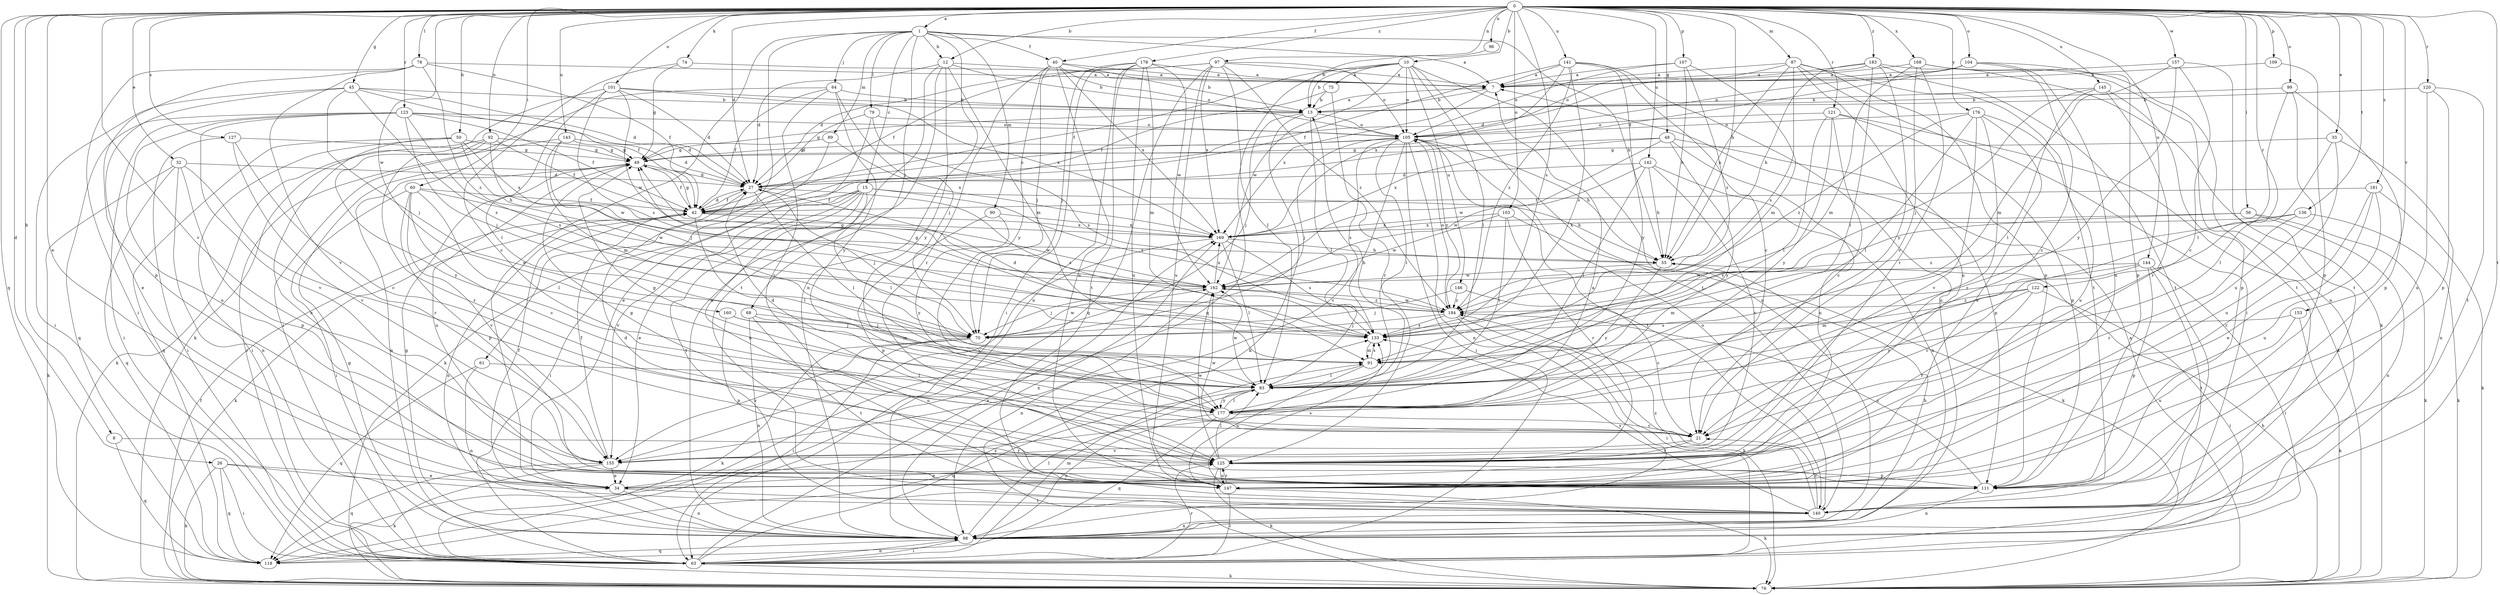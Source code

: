 strict digraph  {
0;
1;
7;
8;
10;
12;
13;
15;
21;
26;
27;
32;
33;
34;
40;
42;
45;
48;
49;
50;
55;
56;
60;
61;
63;
64;
68;
70;
74;
75;
76;
78;
79;
83;
87;
89;
90;
91;
92;
96;
97;
98;
99;
101;
103;
104;
105;
107;
109;
111;
118;
120;
121;
122;
123;
125;
127;
133;
136;
140;
141;
142;
143;
144;
145;
146;
147;
153;
155;
157;
160;
162;
168;
169;
176;
177;
178;
181;
183;
184;
0 -> 1  [label=a];
0 -> 8  [label=b];
0 -> 10  [label=b];
0 -> 12  [label=b];
0 -> 26  [label=d];
0 -> 27  [label=d];
0 -> 32  [label=e];
0 -> 33  [label=e];
0 -> 34  [label=e];
0 -> 40  [label=f];
0 -> 45  [label=g];
0 -> 48  [label=g];
0 -> 50  [label=h];
0 -> 55  [label=h];
0 -> 56  [label=i];
0 -> 60  [label=i];
0 -> 74  [label=k];
0 -> 78  [label=l];
0 -> 87  [label=m];
0 -> 92  [label=n];
0 -> 96  [label=n];
0 -> 97  [label=n];
0 -> 99  [label=o];
0 -> 101  [label=o];
0 -> 103  [label=o];
0 -> 104  [label=o];
0 -> 107  [label=p];
0 -> 109  [label=p];
0 -> 118  [label=q];
0 -> 120  [label=r];
0 -> 121  [label=r];
0 -> 122  [label=r];
0 -> 123  [label=r];
0 -> 127  [label=s];
0 -> 133  [label=s];
0 -> 136  [label=t];
0 -> 140  [label=t];
0 -> 141  [label=u];
0 -> 142  [label=u];
0 -> 143  [label=u];
0 -> 144  [label=u];
0 -> 145  [label=u];
0 -> 153  [label=v];
0 -> 155  [label=v];
0 -> 157  [label=w];
0 -> 160  [label=w];
0 -> 168  [label=x];
0 -> 176  [label=y];
0 -> 178  [label=z];
0 -> 181  [label=z];
0 -> 183  [label=z];
1 -> 7  [label=a];
1 -> 12  [label=b];
1 -> 15  [label=c];
1 -> 34  [label=e];
1 -> 40  [label=f];
1 -> 55  [label=h];
1 -> 61  [label=i];
1 -> 64  [label=j];
1 -> 68  [label=j];
1 -> 79  [label=l];
1 -> 89  [label=m];
1 -> 90  [label=m];
1 -> 98  [label=n];
7 -> 13  [label=b];
7 -> 169  [label=x];
8 -> 118  [label=q];
8 -> 125  [label=r];
10 -> 13  [label=b];
10 -> 42  [label=f];
10 -> 75  [label=k];
10 -> 83  [label=l];
10 -> 98  [label=n];
10 -> 105  [label=o];
10 -> 118  [label=q];
10 -> 140  [label=t];
10 -> 146  [label=u];
10 -> 162  [label=w];
12 -> 7  [label=a];
12 -> 13  [label=b];
12 -> 27  [label=d];
12 -> 91  [label=m];
12 -> 98  [label=n];
12 -> 140  [label=t];
12 -> 177  [label=y];
13 -> 7  [label=a];
13 -> 49  [label=g];
13 -> 70  [label=j];
13 -> 76  [label=k];
13 -> 83  [label=l];
13 -> 105  [label=o];
15 -> 34  [label=e];
15 -> 42  [label=f];
15 -> 55  [label=h];
15 -> 63  [label=i];
15 -> 83  [label=l];
15 -> 140  [label=t];
15 -> 147  [label=u];
15 -> 155  [label=v];
15 -> 184  [label=z];
21 -> 125  [label=r];
21 -> 155  [label=v];
21 -> 162  [label=w];
26 -> 34  [label=e];
26 -> 63  [label=i];
26 -> 76  [label=k];
26 -> 118  [label=q];
26 -> 140  [label=t];
27 -> 42  [label=f];
27 -> 70  [label=j];
27 -> 83  [label=l];
27 -> 105  [label=o];
27 -> 133  [label=s];
32 -> 27  [label=d];
32 -> 76  [label=k];
32 -> 98  [label=n];
32 -> 111  [label=p];
32 -> 118  [label=q];
32 -> 125  [label=r];
33 -> 49  [label=g];
33 -> 83  [label=l];
33 -> 98  [label=n];
33 -> 147  [label=u];
34 -> 7  [label=a];
34 -> 42  [label=f];
34 -> 98  [label=n];
34 -> 140  [label=t];
40 -> 7  [label=a];
40 -> 13  [label=b];
40 -> 70  [label=j];
40 -> 105  [label=o];
40 -> 125  [label=r];
40 -> 147  [label=u];
40 -> 169  [label=x];
40 -> 177  [label=y];
42 -> 27  [label=d];
42 -> 49  [label=g];
42 -> 76  [label=k];
42 -> 83  [label=l];
42 -> 98  [label=n];
42 -> 162  [label=w];
42 -> 169  [label=x];
45 -> 13  [label=b];
45 -> 27  [label=d];
45 -> 34  [label=e];
45 -> 42  [label=f];
45 -> 63  [label=i];
45 -> 70  [label=j];
45 -> 133  [label=s];
48 -> 49  [label=g];
48 -> 111  [label=p];
48 -> 147  [label=u];
48 -> 162  [label=w];
48 -> 169  [label=x];
48 -> 177  [label=y];
49 -> 27  [label=d];
49 -> 42  [label=f];
49 -> 98  [label=n];
49 -> 147  [label=u];
50 -> 49  [label=g];
50 -> 55  [label=h];
50 -> 63  [label=i];
50 -> 118  [label=q];
50 -> 147  [label=u];
50 -> 169  [label=x];
55 -> 162  [label=w];
55 -> 177  [label=y];
56 -> 76  [label=k];
56 -> 98  [label=n];
56 -> 133  [label=s];
56 -> 169  [label=x];
60 -> 21  [label=c];
60 -> 42  [label=f];
60 -> 63  [label=i];
60 -> 83  [label=l];
60 -> 111  [label=p];
60 -> 155  [label=v];
60 -> 162  [label=w];
61 -> 83  [label=l];
61 -> 98  [label=n];
61 -> 118  [label=q];
63 -> 49  [label=g];
63 -> 76  [label=k];
63 -> 91  [label=m];
63 -> 98  [label=n];
63 -> 125  [label=r];
63 -> 133  [label=s];
63 -> 169  [label=x];
64 -> 13  [label=b];
64 -> 42  [label=f];
64 -> 63  [label=i];
64 -> 70  [label=j];
64 -> 125  [label=r];
64 -> 177  [label=y];
68 -> 70  [label=j];
68 -> 98  [label=n];
68 -> 140  [label=t];
68 -> 147  [label=u];
70 -> 63  [label=i];
70 -> 76  [label=k];
70 -> 155  [label=v];
70 -> 162  [label=w];
74 -> 7  [label=a];
74 -> 21  [label=c];
74 -> 49  [label=g];
75 -> 13  [label=b];
75 -> 42  [label=f];
75 -> 125  [label=r];
76 -> 7  [label=a];
76 -> 42  [label=f];
76 -> 55  [label=h];
78 -> 7  [label=a];
78 -> 42  [label=f];
78 -> 63  [label=i];
78 -> 111  [label=p];
78 -> 155  [label=v];
78 -> 184  [label=z];
79 -> 27  [label=d];
79 -> 34  [label=e];
79 -> 105  [label=o];
79 -> 133  [label=s];
83 -> 118  [label=q];
83 -> 162  [label=w];
83 -> 177  [label=y];
87 -> 7  [label=a];
87 -> 55  [label=h];
87 -> 63  [label=i];
87 -> 105  [label=o];
87 -> 111  [label=p];
87 -> 133  [label=s];
87 -> 140  [label=t];
87 -> 147  [label=u];
89 -> 49  [label=g];
89 -> 76  [label=k];
89 -> 169  [label=x];
90 -> 111  [label=p];
90 -> 169  [label=x];
90 -> 177  [label=y];
91 -> 83  [label=l];
91 -> 133  [label=s];
91 -> 147  [label=u];
92 -> 42  [label=f];
92 -> 49  [label=g];
92 -> 76  [label=k];
92 -> 125  [label=r];
92 -> 162  [label=w];
92 -> 177  [label=y];
96 -> 13  [label=b];
97 -> 7  [label=a];
97 -> 27  [label=d];
97 -> 42  [label=f];
97 -> 83  [label=l];
97 -> 105  [label=o];
97 -> 118  [label=q];
97 -> 147  [label=u];
97 -> 169  [label=x];
97 -> 184  [label=z];
98 -> 49  [label=g];
98 -> 55  [label=h];
98 -> 63  [label=i];
98 -> 83  [label=l];
98 -> 118  [label=q];
98 -> 169  [label=x];
99 -> 13  [label=b];
99 -> 83  [label=l];
99 -> 111  [label=p];
99 -> 147  [label=u];
101 -> 13  [label=b];
101 -> 27  [label=d];
101 -> 76  [label=k];
101 -> 83  [label=l];
101 -> 133  [label=s];
101 -> 162  [label=w];
101 -> 169  [label=x];
103 -> 76  [label=k];
103 -> 83  [label=l];
103 -> 125  [label=r];
103 -> 162  [label=w];
103 -> 169  [label=x];
104 -> 7  [label=a];
104 -> 21  [label=c];
104 -> 27  [label=d];
104 -> 105  [label=o];
104 -> 111  [label=p];
104 -> 147  [label=u];
105 -> 49  [label=g];
105 -> 55  [label=h];
105 -> 63  [label=i];
105 -> 70  [label=j];
105 -> 83  [label=l];
105 -> 98  [label=n];
105 -> 133  [label=s];
105 -> 140  [label=t];
105 -> 155  [label=v];
105 -> 184  [label=z];
107 -> 7  [label=a];
107 -> 55  [label=h];
107 -> 91  [label=m];
107 -> 105  [label=o];
107 -> 184  [label=z];
109 -> 7  [label=a];
109 -> 111  [label=p];
111 -> 27  [label=d];
111 -> 98  [label=n];
111 -> 184  [label=z];
120 -> 13  [label=b];
120 -> 111  [label=p];
120 -> 140  [label=t];
120 -> 147  [label=u];
121 -> 21  [label=c];
121 -> 76  [label=k];
121 -> 83  [label=l];
121 -> 105  [label=o];
121 -> 111  [label=p];
121 -> 177  [label=y];
122 -> 63  [label=i];
122 -> 91  [label=m];
122 -> 125  [label=r];
122 -> 177  [label=y];
122 -> 184  [label=z];
123 -> 27  [label=d];
123 -> 42  [label=f];
123 -> 63  [label=i];
123 -> 70  [label=j];
123 -> 105  [label=o];
123 -> 118  [label=q];
123 -> 133  [label=s];
123 -> 147  [label=u];
123 -> 155  [label=v];
125 -> 34  [label=e];
125 -> 49  [label=g];
125 -> 76  [label=k];
125 -> 83  [label=l];
125 -> 111  [label=p];
125 -> 147  [label=u];
125 -> 162  [label=w];
127 -> 21  [label=c];
127 -> 49  [label=g];
127 -> 63  [label=i];
127 -> 155  [label=v];
133 -> 27  [label=d];
133 -> 91  [label=m];
136 -> 76  [label=k];
136 -> 125  [label=r];
136 -> 169  [label=x];
136 -> 184  [label=z];
140 -> 21  [label=c];
140 -> 98  [label=n];
140 -> 105  [label=o];
140 -> 133  [label=s];
140 -> 184  [label=z];
141 -> 7  [label=a];
141 -> 21  [label=c];
141 -> 42  [label=f];
141 -> 98  [label=n];
141 -> 133  [label=s];
141 -> 169  [label=x];
141 -> 177  [label=y];
141 -> 184  [label=z];
142 -> 27  [label=d];
142 -> 55  [label=h];
142 -> 83  [label=l];
142 -> 98  [label=n];
142 -> 155  [label=v];
142 -> 162  [label=w];
143 -> 27  [label=d];
143 -> 49  [label=g];
143 -> 63  [label=i];
143 -> 70  [label=j];
143 -> 91  [label=m];
144 -> 21  [label=c];
144 -> 63  [label=i];
144 -> 91  [label=m];
144 -> 111  [label=p];
144 -> 140  [label=t];
144 -> 162  [label=w];
145 -> 13  [label=b];
145 -> 70  [label=j];
145 -> 83  [label=l];
145 -> 111  [label=p];
145 -> 125  [label=r];
146 -> 21  [label=c];
146 -> 70  [label=j];
146 -> 184  [label=z];
147 -> 63  [label=i];
147 -> 76  [label=k];
147 -> 125  [label=r];
147 -> 133  [label=s];
153 -> 76  [label=k];
153 -> 133  [label=s];
153 -> 147  [label=u];
155 -> 34  [label=e];
155 -> 42  [label=f];
155 -> 76  [label=k];
155 -> 118  [label=q];
157 -> 7  [label=a];
157 -> 21  [label=c];
157 -> 91  [label=m];
157 -> 140  [label=t];
157 -> 177  [label=y];
160 -> 70  [label=j];
160 -> 91  [label=m];
160 -> 111  [label=p];
162 -> 49  [label=g];
162 -> 70  [label=j];
162 -> 98  [label=n];
162 -> 169  [label=x];
162 -> 184  [label=z];
168 -> 7  [label=a];
168 -> 21  [label=c];
168 -> 91  [label=m];
168 -> 98  [label=n];
168 -> 125  [label=r];
168 -> 140  [label=t];
169 -> 55  [label=h];
169 -> 83  [label=l];
169 -> 133  [label=s];
169 -> 155  [label=v];
176 -> 34  [label=e];
176 -> 83  [label=l];
176 -> 105  [label=o];
176 -> 125  [label=r];
176 -> 147  [label=u];
176 -> 155  [label=v];
176 -> 184  [label=z];
177 -> 13  [label=b];
177 -> 21  [label=c];
177 -> 27  [label=d];
177 -> 49  [label=g];
177 -> 83  [label=l];
177 -> 98  [label=n];
177 -> 118  [label=q];
178 -> 7  [label=a];
178 -> 63  [label=i];
178 -> 70  [label=j];
178 -> 91  [label=m];
178 -> 98  [label=n];
178 -> 140  [label=t];
178 -> 147  [label=u];
178 -> 162  [label=w];
181 -> 34  [label=e];
181 -> 42  [label=f];
181 -> 76  [label=k];
181 -> 125  [label=r];
181 -> 147  [label=u];
183 -> 7  [label=a];
183 -> 27  [label=d];
183 -> 55  [label=h];
183 -> 76  [label=k];
183 -> 83  [label=l];
183 -> 140  [label=t];
183 -> 177  [label=y];
184 -> 49  [label=g];
184 -> 63  [label=i];
184 -> 70  [label=j];
184 -> 76  [label=k];
184 -> 105  [label=o];
184 -> 133  [label=s];
184 -> 162  [label=w];
}
